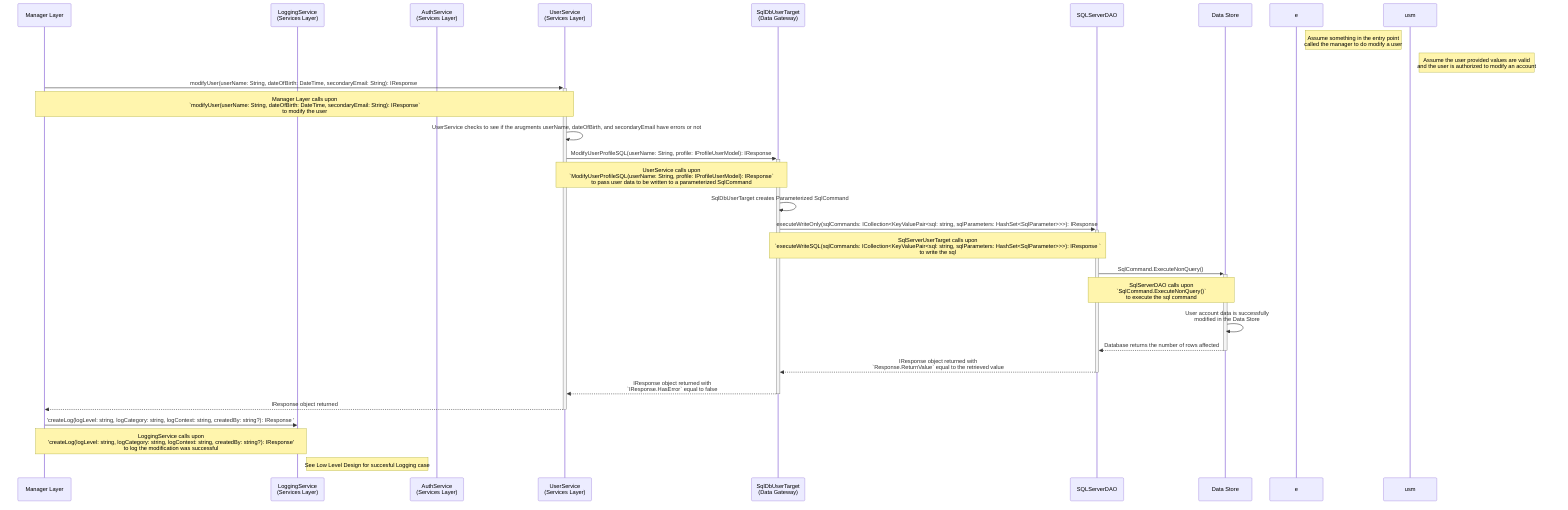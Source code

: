 sequenceDiagram

    # MethodName(varaibleName : dataType) : ReturnType

    participant ml as Manager Layer
    participant ls as LoggingService<br>(Services Layer)
    participant as as AuthService<br>(Services Layer)
    participant uc as UserService<br>(Services Layer)
    participant dg as SqlDbUserTarget<br>(Data Gateway)
    participant da as SQLServerDAO
    participant ds as Data Store

    Note Right of e: Assume something in the entry point<br>called the manager to do modify a user
    Note Right of usm: Assume the user provided values are valid<br>and the user is authorized to modify an account

    ml->>+uc:  modifyUser(userName: String, dateOfBirth: DateTime, secondaryEmail: String): IResponse
        Note over ml,uc: Manager Layer calls upon<br>`modifyUser(userName: String, dateOfBirth: DateTime, secondaryEmail: String): IResponse`<br>to modify the user

    # UserService should check/ validate data passed through
    uc->>uc: UserService checks to see if the arugments userName, dateOfBirth, and secondaryEmail have errors or not

    # Modify the user
     uc->>+dg: ModifyUserProfileSQL(userName: String, profile: IProfileUserModel): IResponse
     Note over uc,dg: UserService calls upon<br>`ModifyUserProfileSQL(userName: String, profile: IProfileUserModel): IResponse`<br>to pass user data to be written to a parameterized SqlCommand

    dg->>dg: SqlDbUserTarget creates Parameterized SqlCommand

    dg->>+da:  executeWriteOnly(sqlCommands: ICollection<KeyValuePair<sql: string, sqlParameters: HashSet<SqlParameter>>>): IResponse
    Note over dg,da: SqlServerUserTarget calls upon<br>`executeWriteSQL(sqlCommands: ICollection<KeyValuePair<sql: string, sqlParameters: HashSet<SqlParameter>>>): IResponse `<br>to write the sql

    da->>+ds: SqlCommand.ExecuteNonQuery()
    Note over da,ds: SqlServerDAO calls upon<br>`SqlCommand.ExecuteNonQuery()`<br>to execute the sql command

    ds->>ds: User account data is successfully<br>modified in the Data Store

    ds-->>-da: Database returns the number of rows affected

    da-->>-dg: IResponse object returned with<br>`Response.ReturnValue` equal to the retrieved value

    dg-->>-uc: IResponse object returned with<br>`IResponse.HasError` equal to false

    uc-->>-ml: IResponse object returned

    ml ->> ls: 'createLog(logLevel: string, logCategory: string, logContext: string, createdBy: string?): IResponse '
         Note over ml,ls: LoggingService calls upon<br>'createLog(logLevel: string, logCategory: string, logContext: string, createdBy: string?): IResponse'<br> to log the modification was successful
        Note right of ls: See Low Level Design for succesful Logging case